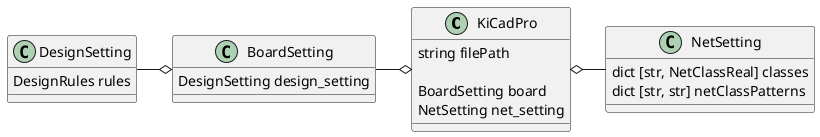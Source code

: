 @startuml

class KiCadPro {
    string filePath

    BoardSetting board
    NetSetting net_setting
}

class BoardSetting {
    DesignSetting design_setting
}

class DesignSetting {
    DesignRules rules
}

class NetSetting {
    dict [str, NetClassReal] classes
    dict [str, str] netClassPatterns
}

BoardSetting o-left- DesignSetting
KiCadPro o-left- BoardSetting
KiCadPro o-right- NetSetting

@enduml